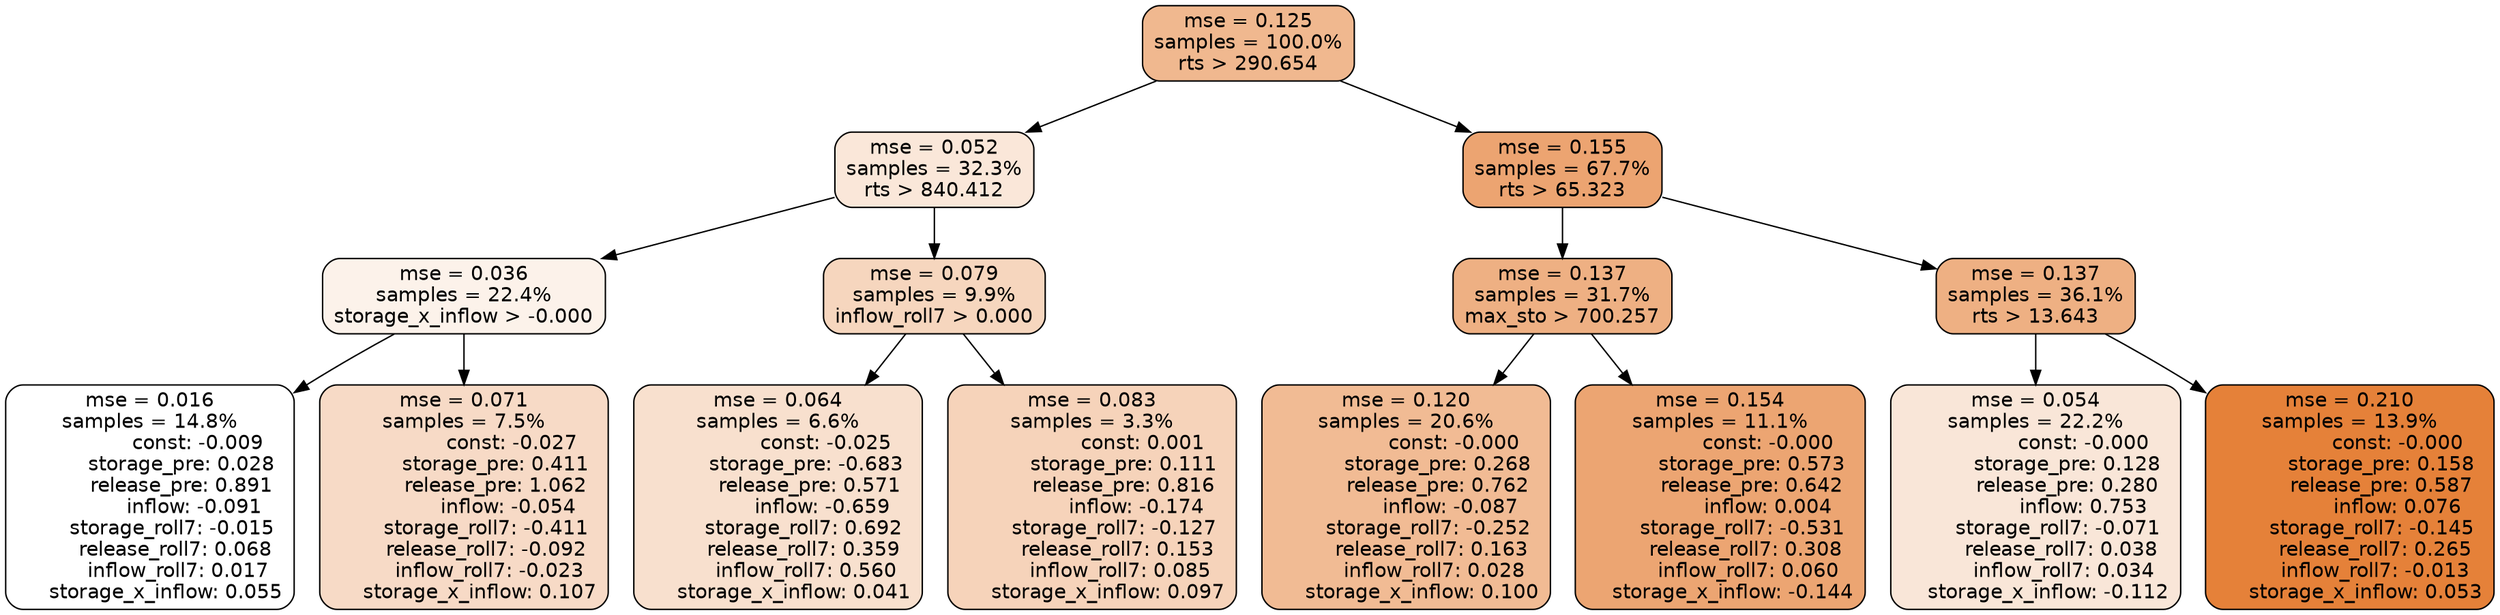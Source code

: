 digraph tree {
node [shape=rectangle, style="filled, rounded", color="black", fontname=helvetica] ;
edge [fontname=helvetica] ;
	"0" [label="mse = 0.125
samples = 100.0%
rts > 290.654", fillcolor="#f0b88f"]
	"8" [label="mse = 0.052
samples = 32.3%
rts > 840.412", fillcolor="#fae7d9"]
	"1" [label="mse = 0.155
samples = 67.7%
rts > 65.323", fillcolor="#eca471"]
	"9" [label="mse = 0.036
samples = 22.4%
storage_x_inflow > -0.000", fillcolor="#fcf2ea"]
	"12" [label="mse = 0.079
samples = 9.9%
inflow_roll7 > 0.000", fillcolor="#f6d6be"]
	"5" [label="mse = 0.137
samples = 31.7%
max_sto > 700.257", fillcolor="#eeb083"]
	"2" [label="mse = 0.137
samples = 36.1%
rts > 13.643", fillcolor="#eeb083"]
	"10" [label="mse = 0.016
samples = 14.8%
               const: -0.009
          storage_pre: 0.028
          release_pre: 0.891
              inflow: -0.091
       storage_roll7: -0.015
        release_roll7: 0.068
         inflow_roll7: 0.017
     storage_x_inflow: 0.055", fillcolor="#ffffff"]
	"11" [label="mse = 0.071
samples = 7.5%
               const: -0.027
          storage_pre: 0.411
          release_pre: 1.062
              inflow: -0.054
       storage_roll7: -0.411
       release_roll7: -0.092
        inflow_roll7: -0.023
     storage_x_inflow: 0.107", fillcolor="#f7dac6"]
	"13" [label="mse = 0.064
samples = 6.6%
               const: -0.025
         storage_pre: -0.683
          release_pre: 0.571
              inflow: -0.659
        storage_roll7: 0.692
        release_roll7: 0.359
         inflow_roll7: 0.560
     storage_x_inflow: 0.041", fillcolor="#f8e0ce"]
	"14" [label="mse = 0.083
samples = 3.3%
                const: 0.001
          storage_pre: 0.111
          release_pre: 0.816
              inflow: -0.174
       storage_roll7: -0.127
        release_roll7: 0.153
         inflow_roll7: 0.085
     storage_x_inflow: 0.097", fillcolor="#f6d3ba"]
	"6" [label="mse = 0.120
samples = 20.6%
               const: -0.000
          storage_pre: 0.268
          release_pre: 0.762
              inflow: -0.087
       storage_roll7: -0.252
        release_roll7: 0.163
         inflow_roll7: 0.028
     storage_x_inflow: 0.100", fillcolor="#f1bb94"]
	"7" [label="mse = 0.154
samples = 11.1%
               const: -0.000
          storage_pre: 0.573
          release_pre: 0.642
               inflow: 0.004
       storage_roll7: -0.531
        release_roll7: 0.308
         inflow_roll7: 0.060
    storage_x_inflow: -0.144", fillcolor="#eca572"]
	"3" [label="mse = 0.054
samples = 22.2%
               const: -0.000
          storage_pre: 0.128
          release_pre: 0.280
               inflow: 0.753
       storage_roll7: -0.071
        release_roll7: 0.038
         inflow_roll7: 0.034
    storage_x_inflow: -0.112", fillcolor="#f9e6d8"]
	"4" [label="mse = 0.210
samples = 13.9%
               const: -0.000
          storage_pre: 0.158
          release_pre: 0.587
               inflow: 0.076
       storage_roll7: -0.145
        release_roll7: 0.265
        inflow_roll7: -0.013
     storage_x_inflow: 0.053", fillcolor="#e58139"]

	"0" -> "1"
	"0" -> "8"
	"8" -> "9"
	"8" -> "12"
	"1" -> "2"
	"1" -> "5"
	"9" -> "10"
	"9" -> "11"
	"12" -> "13"
	"12" -> "14"
	"5" -> "6"
	"5" -> "7"
	"2" -> "3"
	"2" -> "4"
}